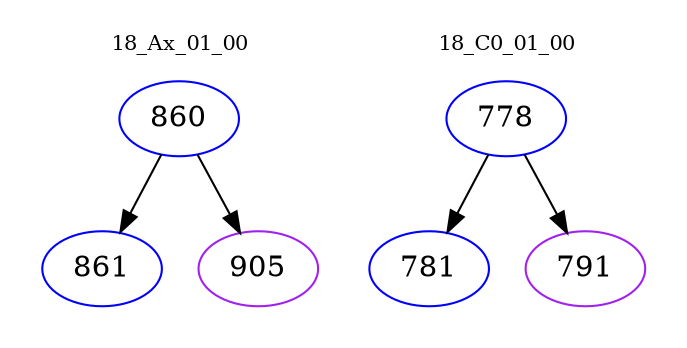 digraph{
subgraph cluster_0 {
color = white
label = "18_Ax_01_00";
fontsize=10;
T0_860 [label="860", color="blue"]
T0_860 -> T0_861 [color="black"]
T0_861 [label="861", color="blue"]
T0_860 -> T0_905 [color="black"]
T0_905 [label="905", color="purple"]
}
subgraph cluster_1 {
color = white
label = "18_C0_01_00";
fontsize=10;
T1_778 [label="778", color="blue"]
T1_778 -> T1_781 [color="black"]
T1_781 [label="781", color="blue"]
T1_778 -> T1_791 [color="black"]
T1_791 [label="791", color="purple"]
}
}
